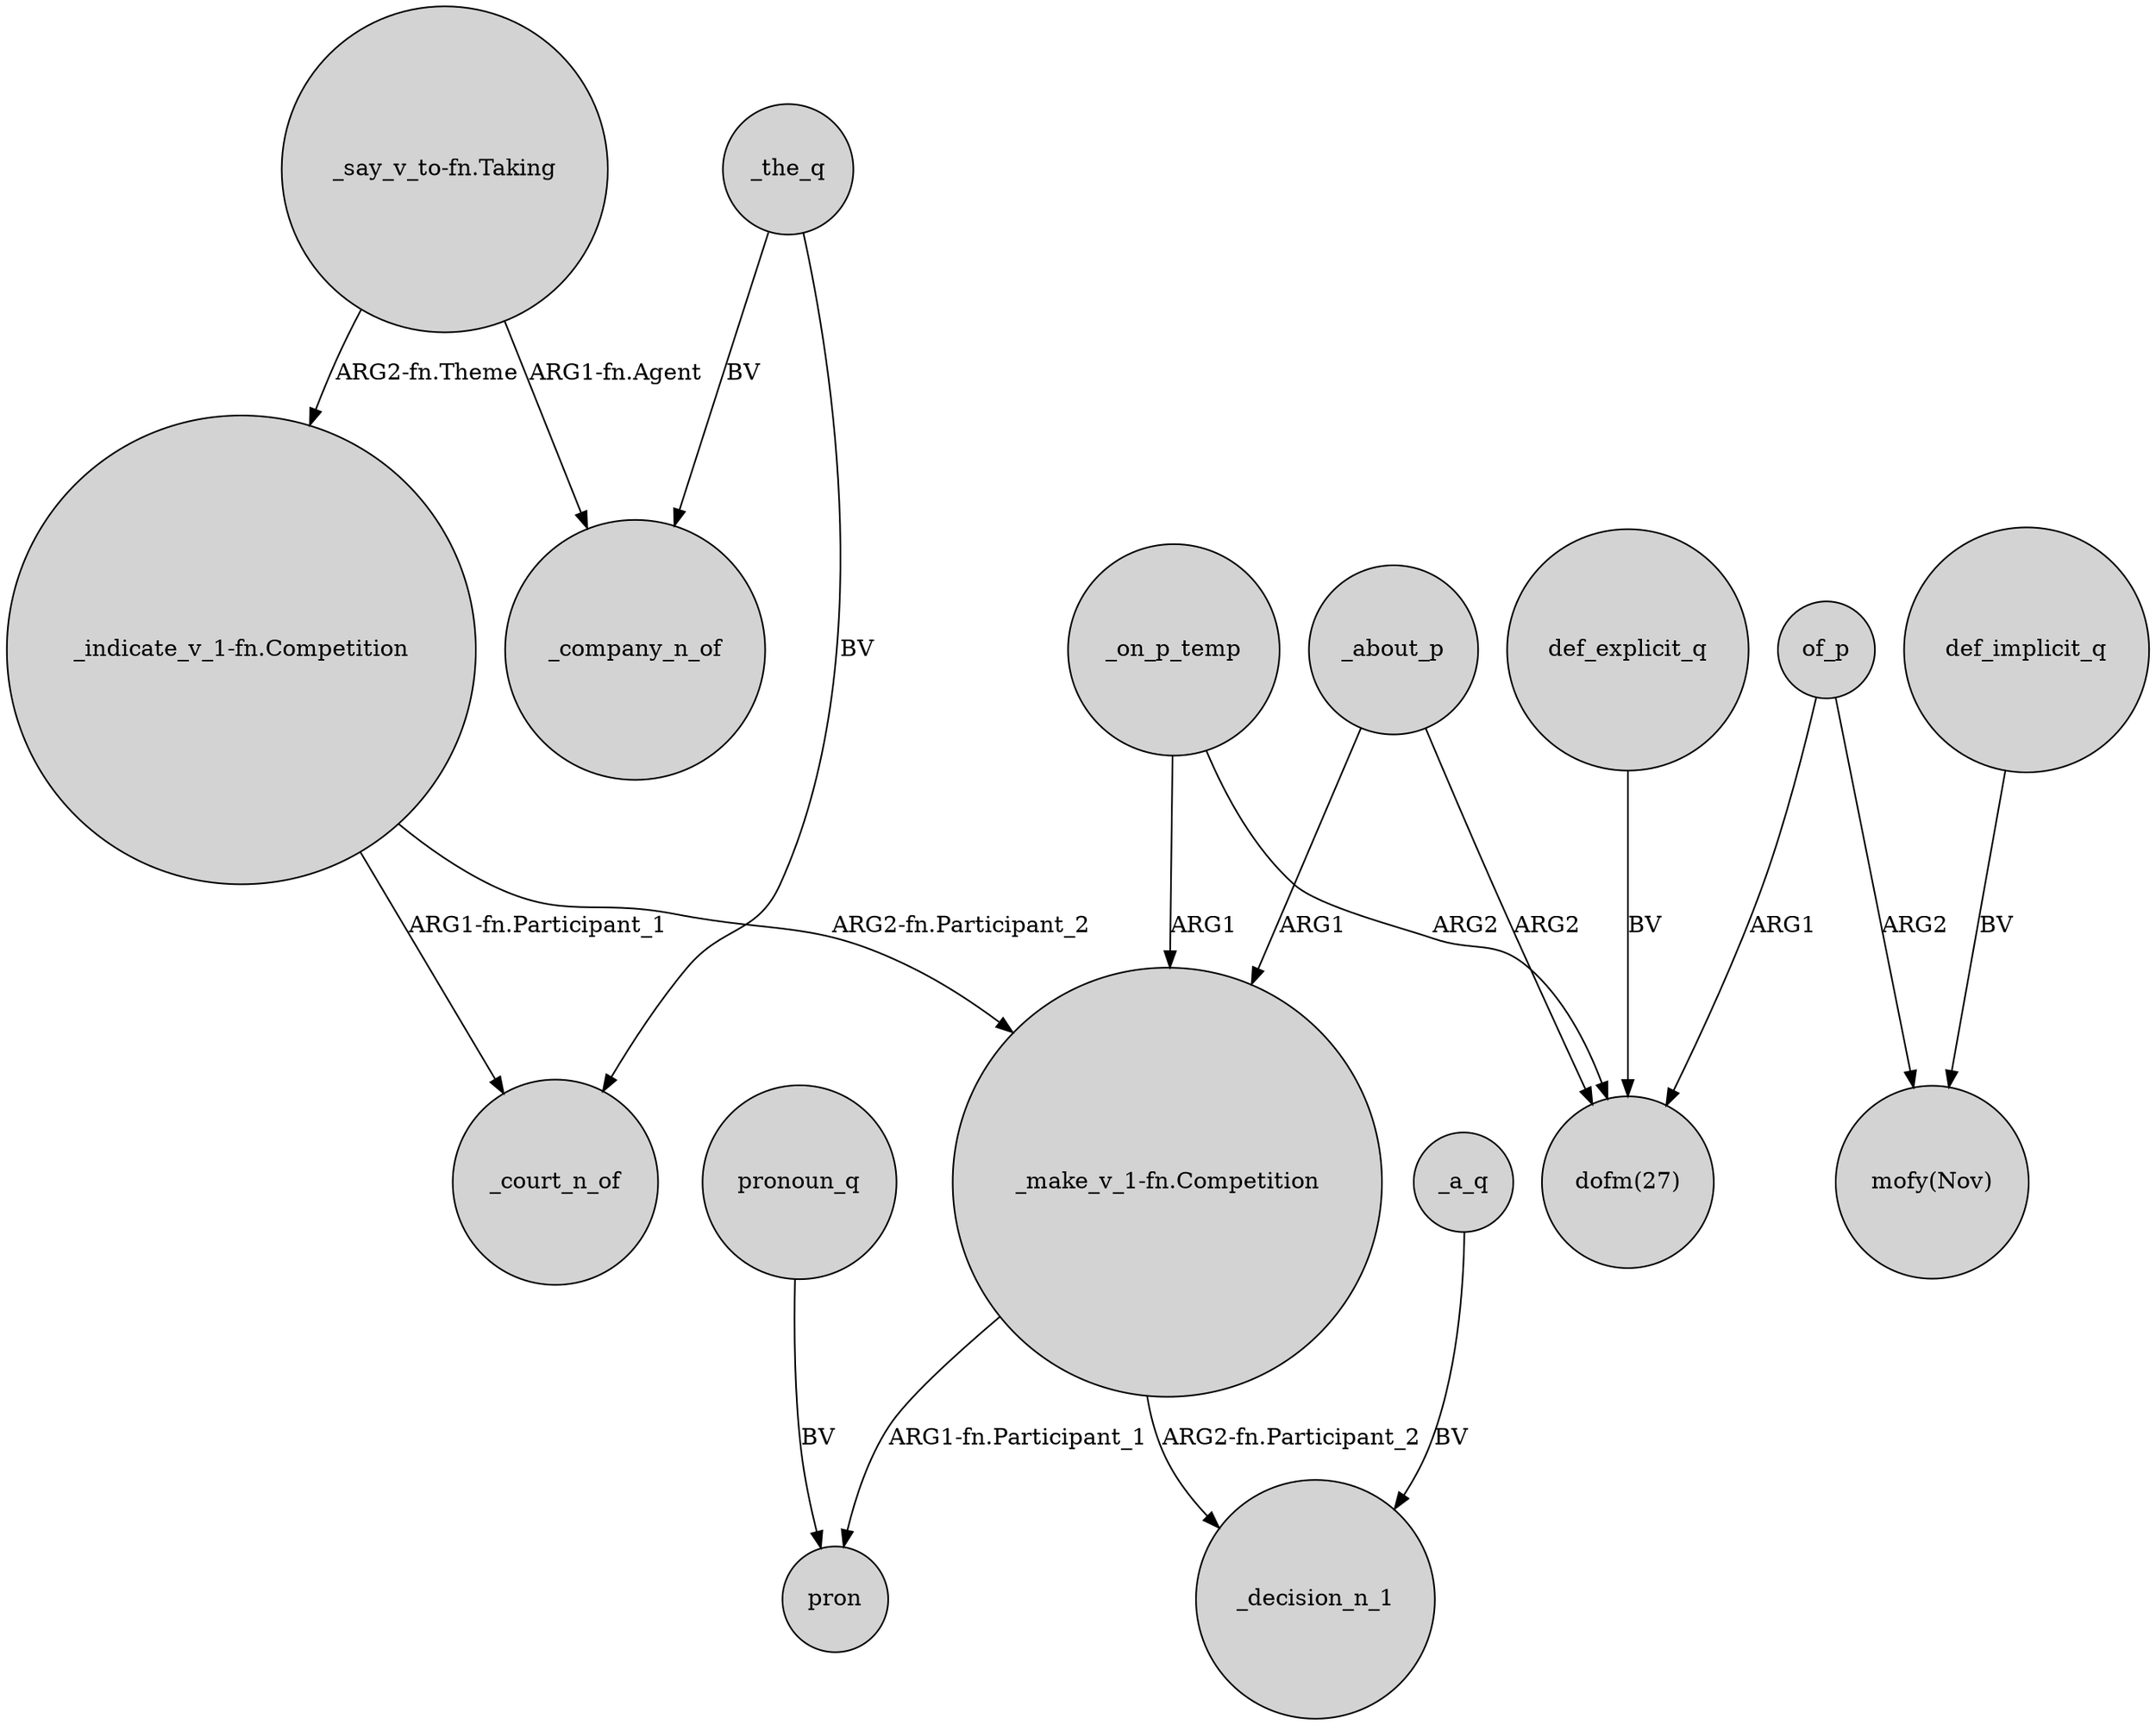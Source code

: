 digraph {
	node [shape=circle style=filled]
	"_say_v_to-fn.Taking" -> _company_n_of [label="ARG1-fn.Agent"]
	def_explicit_q -> "dofm(27)" [label=BV]
	"_make_v_1-fn.Competition" -> pron [label="ARG1-fn.Participant_1"]
	of_p -> "dofm(27)" [label=ARG1]
	"_indicate_v_1-fn.Competition" -> _court_n_of [label="ARG1-fn.Participant_1"]
	def_implicit_q -> "mofy(Nov)" [label=BV]
	of_p -> "mofy(Nov)" [label=ARG2]
	_on_p_temp -> "dofm(27)" [label=ARG2]
	_on_p_temp -> "_make_v_1-fn.Competition" [label=ARG1]
	_a_q -> _decision_n_1 [label=BV]
	"_say_v_to-fn.Taking" -> "_indicate_v_1-fn.Competition" [label="ARG2-fn.Theme"]
	_the_q -> _company_n_of [label=BV]
	_about_p -> "_make_v_1-fn.Competition" [label=ARG1]
	pronoun_q -> pron [label=BV]
	_the_q -> _court_n_of [label=BV]
	"_make_v_1-fn.Competition" -> _decision_n_1 [label="ARG2-fn.Participant_2"]
	"_indicate_v_1-fn.Competition" -> "_make_v_1-fn.Competition" [label="ARG2-fn.Participant_2"]
	_about_p -> "dofm(27)" [label=ARG2]
}
